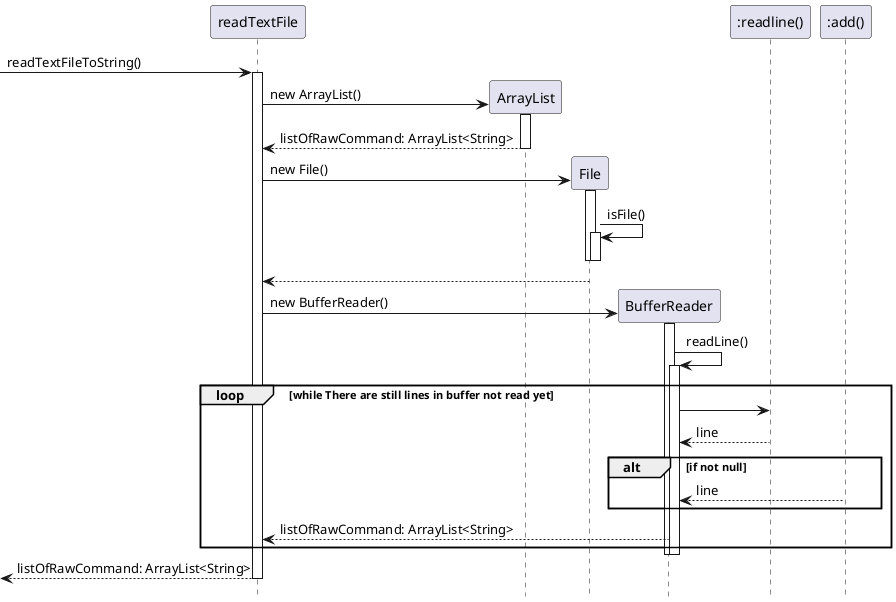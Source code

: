 @startuml
'https://plantuml.com/sequence-diagram
hide footbox

-> readTextFile: readTextFileToString()

activate readTextFile

create ArrayList
readTextFile -> ArrayList: new ArrayList()

activate ArrayList
readTextFile <-- ArrayList: listOfRawCommand: ArrayList<String>

deactivate ArrayList

create File

readTextFile -> File: new File()

activate File

File -> File: isFile()

activate File

deactivate File


deactivate File

readTextFile <-- File

create BufferReader

readTextFile -> BufferReader: new BufferReader()
activate BufferReader


BufferReader -> BufferReader: readLine()

activate BufferReader

loop while There are still lines in buffer not read yet
"BufferReader" -> ":readline()"

BufferReader <-- ":readline()" : line

alt if not null
    BufferReader <-- ":add()" : line
end

readTextFile <-- BufferReader: listOfRawCommand: ArrayList<String>

end

deactivate BufferReader

deactivate BufferReader

return listOfRawCommand: ArrayList<String>

deactivate readTextFile

@enduml
